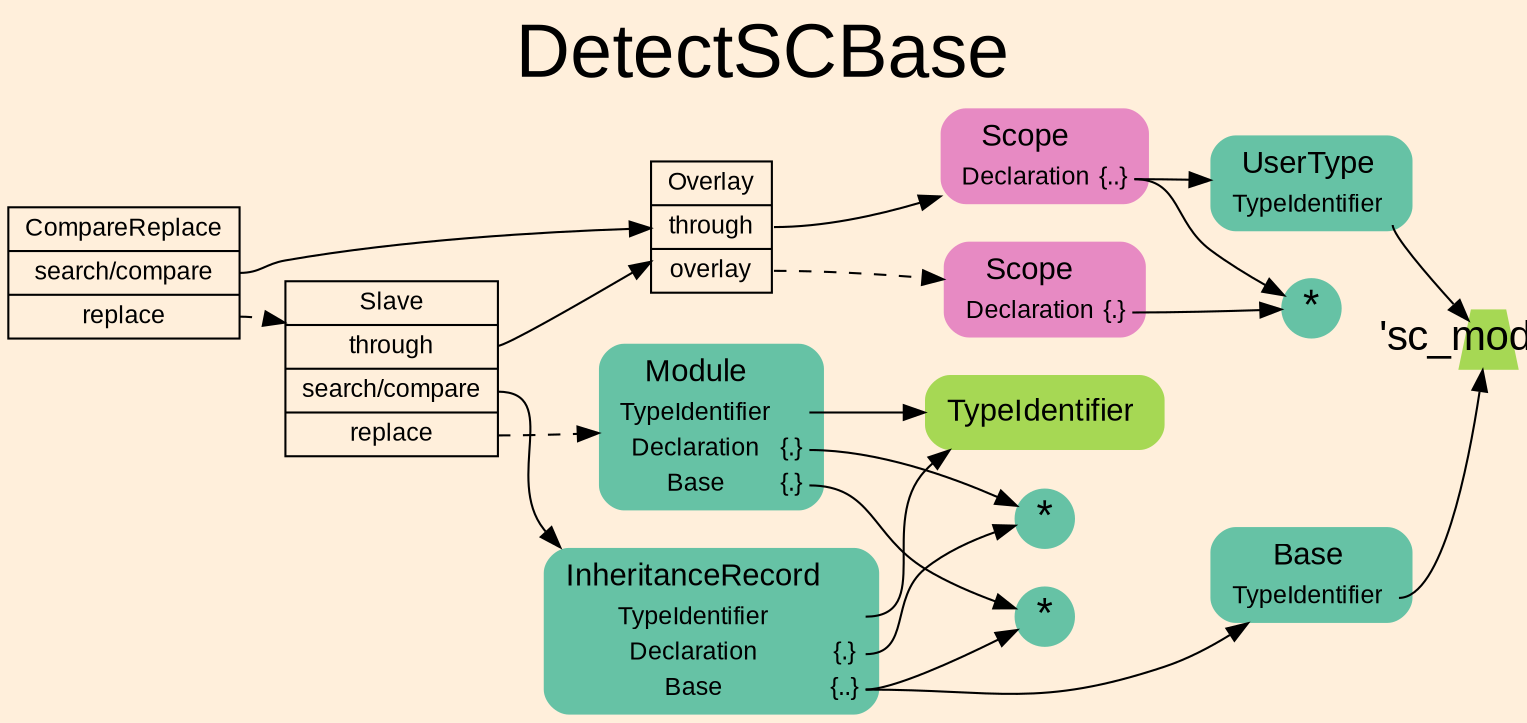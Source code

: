 digraph "DetectSCBase" {
label = "DetectSCBase"
labelloc = t
fontsize = "36"
graph [
    rankdir = "LR"
    ranksep = 0.3
    bgcolor = antiquewhite1
    color = black
    fontcolor = black
    fontname = "Arial"
];
node [
    fontname = "Arial"
];
edge [
    fontname = "Arial"
];

// -------------------- transformation figure --------------------
"CR#B-3-1" [
    // -------- block CR#B-3-1 ----------
    shape = "record"
    fillcolor = antiquewhite1
    label = "<fixed> CompareReplace | <port0> search/compare | <port1> replace"
    style = "filled"
    fontsize = "12"
    color = black
    fontcolor = black
];

"#B-2-9" [
    // -------- block #B-2-9 ----------
    shape = "record"
    fillcolor = antiquewhite1
    label = "<fixed> Overlay | <port0> through | <port1> overlay"
    style = "filled"
    fontsize = "12"
    color = black
    fontcolor = black
];

"#B-2-10" [
    // -------- block #B-2-10 ----------
    shape = "plaintext"
    fillcolor = "/set28/4"
    label = <<TABLE BORDER="0" CELLBORDER="0" CELLSPACING="0">
     <TR><TD><FONT POINT-SIZE="15.0">Scope</FONT></TD><TD></TD></TR>
     <TR><TD>Declaration</TD><TD PORT="port0">{..}</TD></TR>
    </TABLE>>
    style = "rounded,filled"
    fontsize = "12"
];

"#B-2-12" [
    // -------- block #B-2-12 ----------
    shape = "circle"
    fillcolor = "/set28/1"
    label = <*>
    style = "filled"
    fontsize = "20"
    penwidth = 0.0
    fixedsize = true
    width = 0.4
    height = 0.4
];

"#B-2-15" [
    // -------- block #B-2-15 ----------
    shape = "plaintext"
    fillcolor = "/set28/1"
    label = <<TABLE BORDER="0" CELLBORDER="0" CELLSPACING="0">
     <TR><TD><FONT POINT-SIZE="15.0">UserType</FONT></TD><TD></TD></TR>
     <TR><TD>TypeIdentifier</TD><TD PORT="port0"></TD></TR>
    </TABLE>>
    style = "rounded,filled"
    fontsize = "12"
];

"#B-2-19" [
    // -------- block #B-2-19 ----------
    shape = "trapezium"
    fillcolor = "/set28/5"
    label = <'sc_module'>
    style = "filled"
    fontsize = "20"
    penwidth = 0.0
    fixedsize = true
    width = 0.4
    height = 0.4
];

"#B-2-11" [
    // -------- block #B-2-11 ----------
    shape = "plaintext"
    fillcolor = "/set28/4"
    label = <<TABLE BORDER="0" CELLBORDER="0" CELLSPACING="0">
     <TR><TD><FONT POINT-SIZE="15.0">Scope</FONT></TD><TD></TD></TR>
     <TR><TD>Declaration</TD><TD PORT="port0">{.}</TD></TR>
    </TABLE>>
    style = "rounded,filled"
    fontsize = "12"
];

"#B-2-20" [
    // -------- block #B-2-20 ----------
    shape = "record"
    fillcolor = antiquewhite1
    label = "<fixed> Slave | <port0> through | <port1> search/compare | <port2> replace"
    style = "filled"
    fontsize = "12"
    color = black
    fontcolor = black
];

"#B-2-16" [
    // -------- block #B-2-16 ----------
    shape = "plaintext"
    fillcolor = "/set28/1"
    label = <<TABLE BORDER="0" CELLBORDER="0" CELLSPACING="0">
     <TR><TD><FONT POINT-SIZE="15.0">InheritanceRecord</FONT></TD><TD></TD></TR>
     <TR><TD>TypeIdentifier</TD><TD PORT="port0"></TD></TR>
     <TR><TD>Declaration</TD><TD PORT="port1">{.}</TD></TR>
     <TR><TD>Base</TD><TD PORT="port2">{..}</TD></TR>
    </TABLE>>
    style = "rounded,filled"
    fontsize = "12"
];

"#B-2-18" [
    // -------- block #B-2-18 ----------
    shape = "plaintext"
    fillcolor = "/set28/5"
    label = <<TABLE BORDER="0" CELLBORDER="0" CELLSPACING="0">
     <TR><TD><FONT POINT-SIZE="15.0">TypeIdentifier</FONT></TD><TD></TD></TR>
    </TABLE>>
    style = "rounded,filled"
    fontsize = "12"
];

"#B-2-13" [
    // -------- block #B-2-13 ----------
    shape = "circle"
    fillcolor = "/set28/1"
    label = <*>
    style = "filled"
    fontsize = "20"
    penwidth = 0.0
    fixedsize = true
    width = 0.4
    height = 0.4
];

"#B-2-14" [
    // -------- block #B-2-14 ----------
    shape = "circle"
    fillcolor = "/set28/1"
    label = <*>
    style = "filled"
    fontsize = "20"
    penwidth = 0.0
    fixedsize = true
    width = 0.4
    height = 0.4
];

"#B-2-17" [
    // -------- block #B-2-17 ----------
    shape = "plaintext"
    fillcolor = "/set28/1"
    label = <<TABLE BORDER="0" CELLBORDER="0" CELLSPACING="0">
     <TR><TD><FONT POINT-SIZE="15.0">Base</FONT></TD><TD></TD></TR>
     <TR><TD>TypeIdentifier</TD><TD PORT="port0"></TD></TR>
    </TABLE>>
    style = "rounded,filled"
    fontsize = "12"
];

"#B-2-8" [
    // -------- block #B-2-8 ----------
    shape = "plaintext"
    fillcolor = "/set28/1"
    label = <<TABLE BORDER="0" CELLBORDER="0" CELLSPACING="0">
     <TR><TD><FONT POINT-SIZE="15.0">Module</FONT></TD><TD></TD></TR>
     <TR><TD>TypeIdentifier</TD><TD PORT="port0"></TD></TR>
     <TR><TD>Declaration</TD><TD PORT="port1">{.}</TD></TR>
     <TR><TD>Base</TD><TD PORT="port2">{.}</TD></TR>
    </TABLE>>
    style = "rounded,filled"
    fontsize = "12"
];

"CR#B-3-1":port0 -> "#B-2-9" [
    color = black
    fontcolor = black
];

"CR#B-3-1":port1 -> "#B-2-20" [
    style="dashed"
    color = black
    fontcolor = black
];

"#B-2-9":port0 -> "#B-2-10" [
    color = black
    fontcolor = black
];

"#B-2-9":port1 -> "#B-2-11" [
    style="dashed"
    color = black
    fontcolor = black
];

"#B-2-10":port0 -> "#B-2-12" [
    color = black
    fontcolor = black
];

"#B-2-10":port0 -> "#B-2-15" [
    color = black
    fontcolor = black
];

"#B-2-15":port0 -> "#B-2-19" [
    color = black
    fontcolor = black
];

"#B-2-11":port0 -> "#B-2-12" [
    color = black
    fontcolor = black
];

"#B-2-20":port0 -> "#B-2-9" [
    color = black
    fontcolor = black
];

"#B-2-20":port1 -> "#B-2-16" [
    color = black
    fontcolor = black
];

"#B-2-20":port2 -> "#B-2-8" [
    style="dashed"
    color = black
    fontcolor = black
];

"#B-2-16":port0 -> "#B-2-18" [
    color = black
    fontcolor = black
];

"#B-2-16":port1 -> "#B-2-13" [
    color = black
    fontcolor = black
];

"#B-2-16":port2 -> "#B-2-14" [
    color = black
    fontcolor = black
];

"#B-2-16":port2 -> "#B-2-17" [
    color = black
    fontcolor = black
];

"#B-2-17":port0 -> "#B-2-19" [
    color = black
    fontcolor = black
];

"#B-2-8":port0 -> "#B-2-18" [
    color = black
    fontcolor = black
];

"#B-2-8":port1 -> "#B-2-13" [
    color = black
    fontcolor = black
];

"#B-2-8":port2 -> "#B-2-14" [
    color = black
    fontcolor = black
];


}
